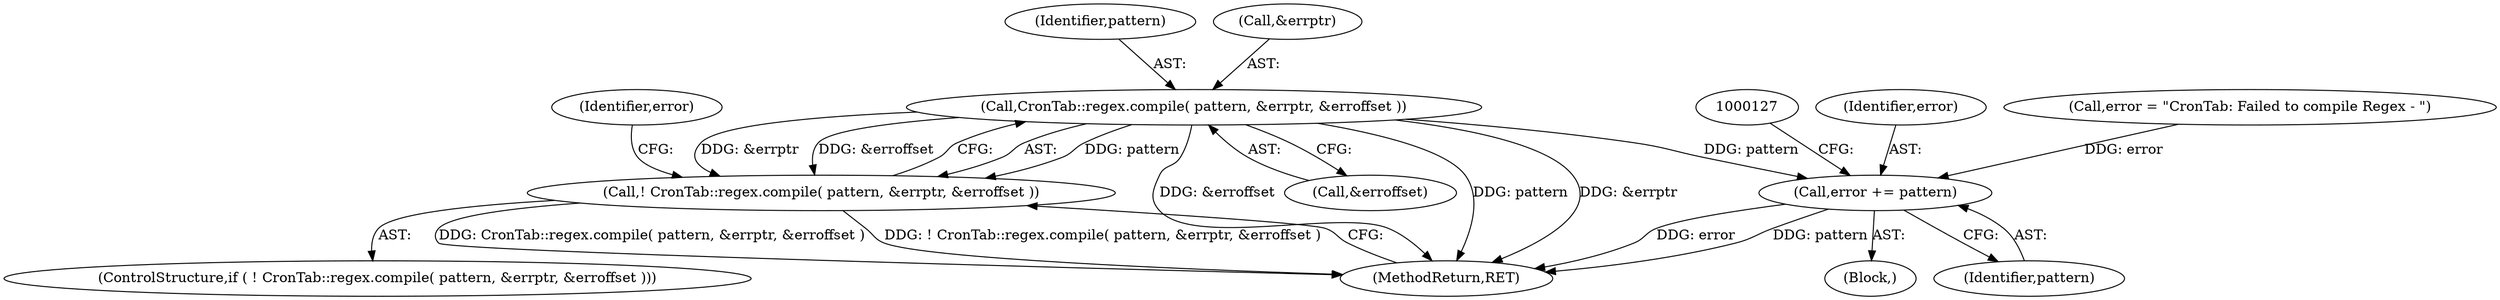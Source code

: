 digraph "0_htcondor_5e5571d1a431eb3c61977b6dd6ec90186ef79867_11@pointer" {
"1000111" [label="(Call,CronTab::regex.compile( pattern, &errptr, &erroffset ))"];
"1000110" [label="(Call,! CronTab::regex.compile( pattern, &errptr, &erroffset ))"];
"1000122" [label="(Call,error += pattern)"];
"1000110" [label="(Call,! CronTab::regex.compile( pattern, &errptr, &erroffset ))"];
"1000129" [label="(MethodReturn,RET)"];
"1000122" [label="(Call,error += pattern)"];
"1000115" [label="(Call,&erroffset)"];
"1000117" [label="(Block,)"];
"1000123" [label="(Identifier,error)"];
"1000119" [label="(Call,error = \"CronTab: Failed to compile Regex - \")"];
"1000111" [label="(Call,CronTab::regex.compile( pattern, &errptr, &erroffset ))"];
"1000124" [label="(Identifier,pattern)"];
"1000112" [label="(Identifier,pattern)"];
"1000109" [label="(ControlStructure,if ( ! CronTab::regex.compile( pattern, &errptr, &erroffset )))"];
"1000113" [label="(Call,&errptr)"];
"1000120" [label="(Identifier,error)"];
"1000111" -> "1000110"  [label="AST: "];
"1000111" -> "1000115"  [label="CFG: "];
"1000112" -> "1000111"  [label="AST: "];
"1000113" -> "1000111"  [label="AST: "];
"1000115" -> "1000111"  [label="AST: "];
"1000110" -> "1000111"  [label="CFG: "];
"1000111" -> "1000129"  [label="DDG: &erroffset"];
"1000111" -> "1000129"  [label="DDG: pattern"];
"1000111" -> "1000129"  [label="DDG: &errptr"];
"1000111" -> "1000110"  [label="DDG: pattern"];
"1000111" -> "1000110"  [label="DDG: &errptr"];
"1000111" -> "1000110"  [label="DDG: &erroffset"];
"1000111" -> "1000122"  [label="DDG: pattern"];
"1000110" -> "1000109"  [label="AST: "];
"1000120" -> "1000110"  [label="CFG: "];
"1000129" -> "1000110"  [label="CFG: "];
"1000110" -> "1000129"  [label="DDG: CronTab::regex.compile( pattern, &errptr, &erroffset )"];
"1000110" -> "1000129"  [label="DDG: ! CronTab::regex.compile( pattern, &errptr, &erroffset )"];
"1000122" -> "1000117"  [label="AST: "];
"1000122" -> "1000124"  [label="CFG: "];
"1000123" -> "1000122"  [label="AST: "];
"1000124" -> "1000122"  [label="AST: "];
"1000127" -> "1000122"  [label="CFG: "];
"1000122" -> "1000129"  [label="DDG: error"];
"1000122" -> "1000129"  [label="DDG: pattern"];
"1000119" -> "1000122"  [label="DDG: error"];
}
